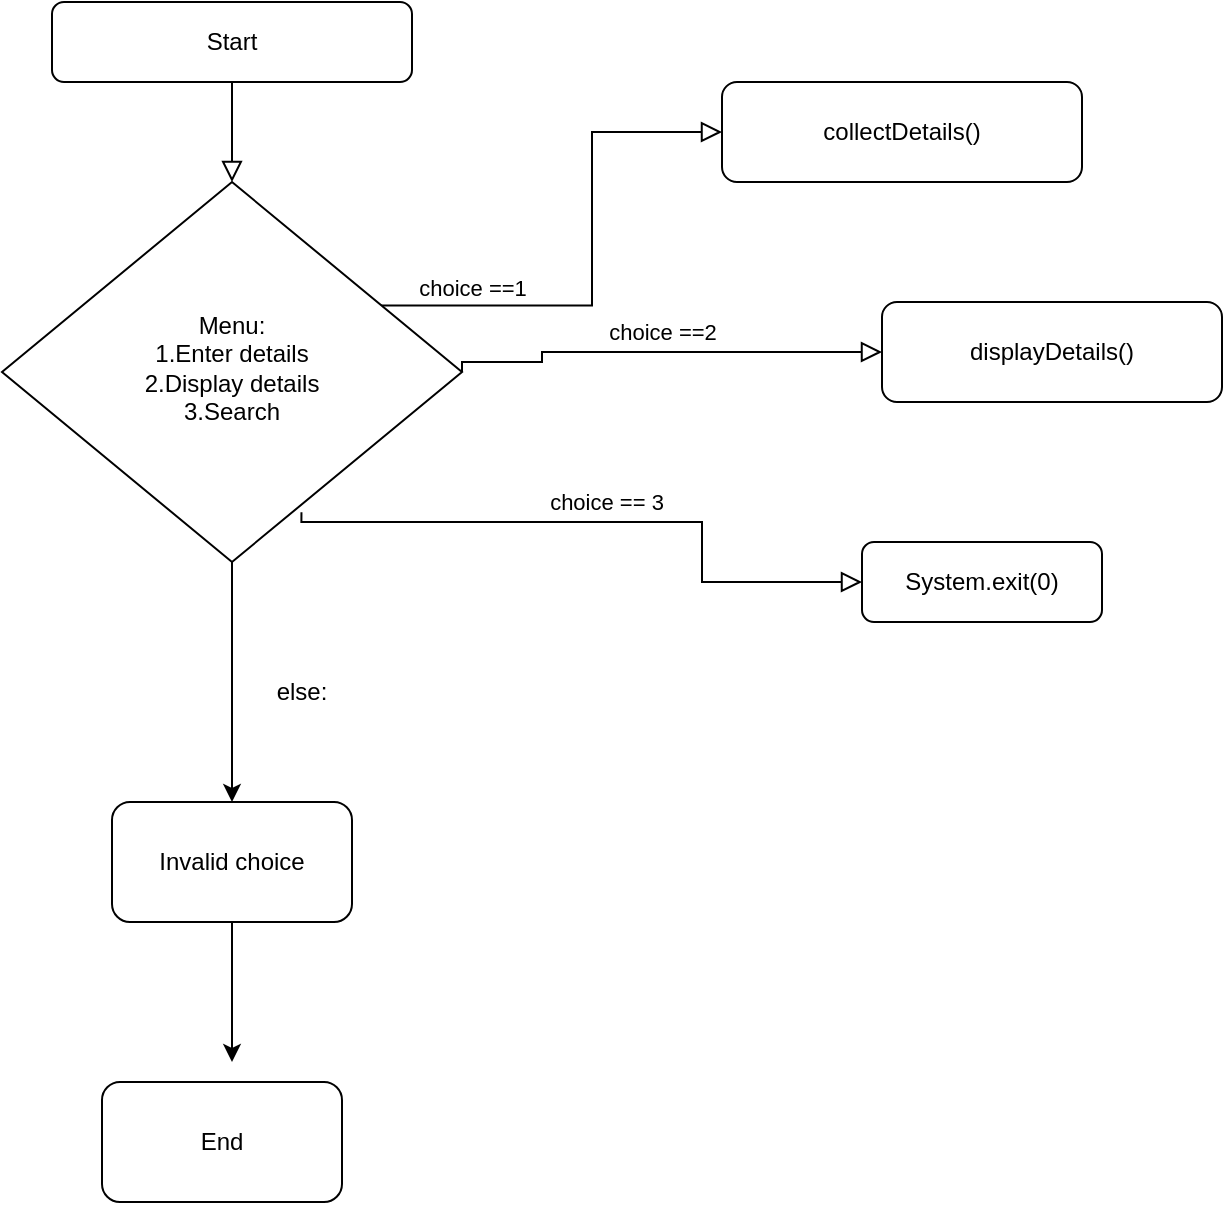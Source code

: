 <mxfile version="20.8.20" type="device"><diagram id="C5RBs43oDa-KdzZeNtuy" name="Page-1"><mxGraphModel dx="1400" dy="732" grid="1" gridSize="10" guides="1" tooltips="1" connect="1" arrows="1" fold="1" page="1" pageScale="1" pageWidth="827" pageHeight="1169" math="0" shadow="0"><root><mxCell id="WIyWlLk6GJQsqaUBKTNV-0"/><mxCell id="WIyWlLk6GJQsqaUBKTNV-1" parent="WIyWlLk6GJQsqaUBKTNV-0"/><mxCell id="WIyWlLk6GJQsqaUBKTNV-2" value="" style="rounded=0;html=1;jettySize=auto;orthogonalLoop=1;fontSize=11;endArrow=block;endFill=0;endSize=8;strokeWidth=1;shadow=0;labelBackgroundColor=none;edgeStyle=orthogonalEdgeStyle;" parent="WIyWlLk6GJQsqaUBKTNV-1" source="WIyWlLk6GJQsqaUBKTNV-3" target="WIyWlLk6GJQsqaUBKTNV-6" edge="1"><mxGeometry relative="1" as="geometry"/></mxCell><mxCell id="WIyWlLk6GJQsqaUBKTNV-3" value="Start" style="rounded=1;whiteSpace=wrap;html=1;fontSize=12;glass=0;strokeWidth=1;shadow=0;" parent="WIyWlLk6GJQsqaUBKTNV-1" vertex="1"><mxGeometry x="115" y="80" width="180" height="40" as="geometry"/></mxCell><mxCell id="WIyWlLk6GJQsqaUBKTNV-5" value="choice ==1" style="edgeStyle=orthogonalEdgeStyle;rounded=0;html=1;jettySize=auto;orthogonalLoop=1;fontSize=11;endArrow=block;endFill=0;endSize=8;strokeWidth=1;shadow=0;labelBackgroundColor=none;exitX=0.811;exitY=0.325;exitDx=0;exitDy=0;exitPerimeter=0;" parent="WIyWlLk6GJQsqaUBKTNV-1" source="WIyWlLk6GJQsqaUBKTNV-6" target="WIyWlLk6GJQsqaUBKTNV-7" edge="1"><mxGeometry x="-0.63" y="9" relative="1" as="geometry"><mxPoint as="offset"/><Array as="points"/></mxGeometry></mxCell><mxCell id="4c99Dr7oOl-9_ejlS3VA-4" style="edgeStyle=orthogonalEdgeStyle;rounded=0;orthogonalLoop=1;jettySize=auto;html=1;" edge="1" parent="WIyWlLk6GJQsqaUBKTNV-1" source="WIyWlLk6GJQsqaUBKTNV-6"><mxGeometry relative="1" as="geometry"><mxPoint x="205" y="480" as="targetPoint"/></mxGeometry></mxCell><mxCell id="WIyWlLk6GJQsqaUBKTNV-6" value="Menu:&lt;br&gt;1.Enter details&lt;br&gt;2.Display details&lt;br&gt;3.Search" style="rhombus;whiteSpace=wrap;html=1;shadow=0;fontFamily=Helvetica;fontSize=12;align=center;strokeWidth=1;spacing=6;spacingTop=-4;" parent="WIyWlLk6GJQsqaUBKTNV-1" vertex="1"><mxGeometry x="90" y="170" width="230" height="190" as="geometry"/></mxCell><mxCell id="WIyWlLk6GJQsqaUBKTNV-7" value="collectDetails()" style="rounded=1;whiteSpace=wrap;html=1;fontSize=12;glass=0;strokeWidth=1;shadow=0;" parent="WIyWlLk6GJQsqaUBKTNV-1" vertex="1"><mxGeometry x="450" y="120" width="180" height="50" as="geometry"/></mxCell><mxCell id="WIyWlLk6GJQsqaUBKTNV-9" value="choice ==2" style="edgeStyle=orthogonalEdgeStyle;rounded=0;html=1;jettySize=auto;orthogonalLoop=1;fontSize=11;endArrow=block;endFill=0;endSize=8;strokeWidth=1;shadow=0;labelBackgroundColor=none;exitX=1;exitY=0.5;exitDx=0;exitDy=0;entryX=0;entryY=0.5;entryDx=0;entryDy=0;" parent="WIyWlLk6GJQsqaUBKTNV-1" source="WIyWlLk6GJQsqaUBKTNV-6" target="WIyWlLk6GJQsqaUBKTNV-12" edge="1"><mxGeometry y="10" relative="1" as="geometry"><mxPoint as="offset"/><mxPoint x="300" y="240" as="sourcePoint"/><Array as="points"><mxPoint x="320" y="260"/><mxPoint x="360" y="260"/><mxPoint x="360" y="255"/></Array></mxGeometry></mxCell><mxCell id="WIyWlLk6GJQsqaUBKTNV-12" value="displayDetails()" style="rounded=1;whiteSpace=wrap;html=1;fontSize=12;glass=0;strokeWidth=1;shadow=0;" parent="WIyWlLk6GJQsqaUBKTNV-1" vertex="1"><mxGeometry x="530" y="230" width="170" height="50" as="geometry"/></mxCell><mxCell id="4c99Dr7oOl-9_ejlS3VA-2" value="System.exit(0)" style="rounded=1;whiteSpace=wrap;html=1;fontSize=12;glass=0;strokeWidth=1;shadow=0;" vertex="1" parent="WIyWlLk6GJQsqaUBKTNV-1"><mxGeometry x="520" y="350" width="120" height="40" as="geometry"/></mxCell><mxCell id="4c99Dr7oOl-9_ejlS3VA-3" value="choice == 3" style="edgeStyle=orthogonalEdgeStyle;rounded=0;html=1;jettySize=auto;orthogonalLoop=1;fontSize=11;endArrow=block;endFill=0;endSize=8;strokeWidth=1;shadow=0;labelBackgroundColor=none;entryX=0;entryY=0.5;entryDx=0;entryDy=0;exitX=0.651;exitY=0.869;exitDx=0;exitDy=0;exitPerimeter=0;" edge="1" parent="WIyWlLk6GJQsqaUBKTNV-1" source="WIyWlLk6GJQsqaUBKTNV-6" target="4c99Dr7oOl-9_ejlS3VA-2"><mxGeometry y="10" relative="1" as="geometry"><mxPoint as="offset"/><mxPoint x="300" y="240" as="sourcePoint"/><mxPoint x="390" y="250" as="targetPoint"/><Array as="points"><mxPoint x="240" y="340"/><mxPoint x="440" y="340"/></Array></mxGeometry></mxCell><mxCell id="4c99Dr7oOl-9_ejlS3VA-5" value="else:" style="text;html=1;strokeColor=none;fillColor=none;align=center;verticalAlign=middle;whiteSpace=wrap;rounded=0;" vertex="1" parent="WIyWlLk6GJQsqaUBKTNV-1"><mxGeometry x="210" y="410" width="60" height="30" as="geometry"/></mxCell><mxCell id="4c99Dr7oOl-9_ejlS3VA-7" style="edgeStyle=orthogonalEdgeStyle;rounded=0;orthogonalLoop=1;jettySize=auto;html=1;" edge="1" parent="WIyWlLk6GJQsqaUBKTNV-1" source="4c99Dr7oOl-9_ejlS3VA-6"><mxGeometry relative="1" as="geometry"><mxPoint x="205" y="610" as="targetPoint"/></mxGeometry></mxCell><mxCell id="4c99Dr7oOl-9_ejlS3VA-6" value="Invalid choice" style="rounded=1;whiteSpace=wrap;html=1;" vertex="1" parent="WIyWlLk6GJQsqaUBKTNV-1"><mxGeometry x="145" y="480" width="120" height="60" as="geometry"/></mxCell><mxCell id="4c99Dr7oOl-9_ejlS3VA-8" value="End" style="rounded=1;whiteSpace=wrap;html=1;" vertex="1" parent="WIyWlLk6GJQsqaUBKTNV-1"><mxGeometry x="140" y="620" width="120" height="60" as="geometry"/></mxCell></root></mxGraphModel></diagram></mxfile>
